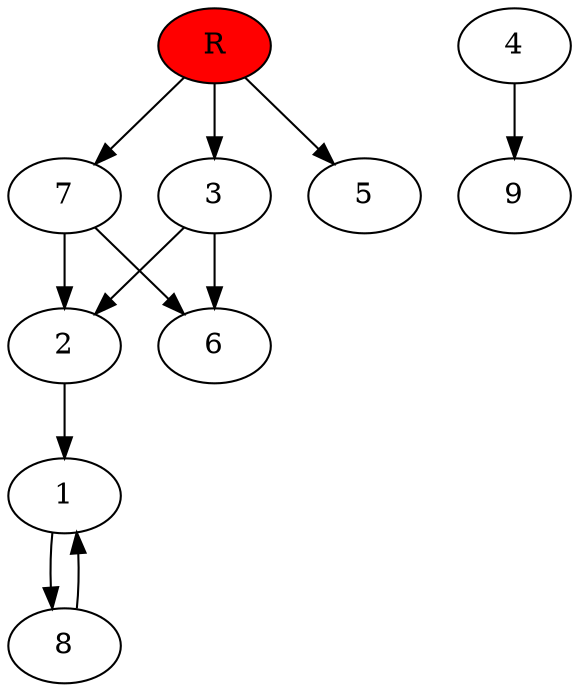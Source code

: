 digraph prb11586 {
	1
	2
	3
	4
	5
	6
	7
	8
	R [fillcolor="#ff0000" style=filled]
	1 -> 8
	2 -> 1
	3 -> 2
	3 -> 6
	4 -> 9
	7 -> 2
	7 -> 6
	8 -> 1
	R -> 3
	R -> 5
	R -> 7
}
